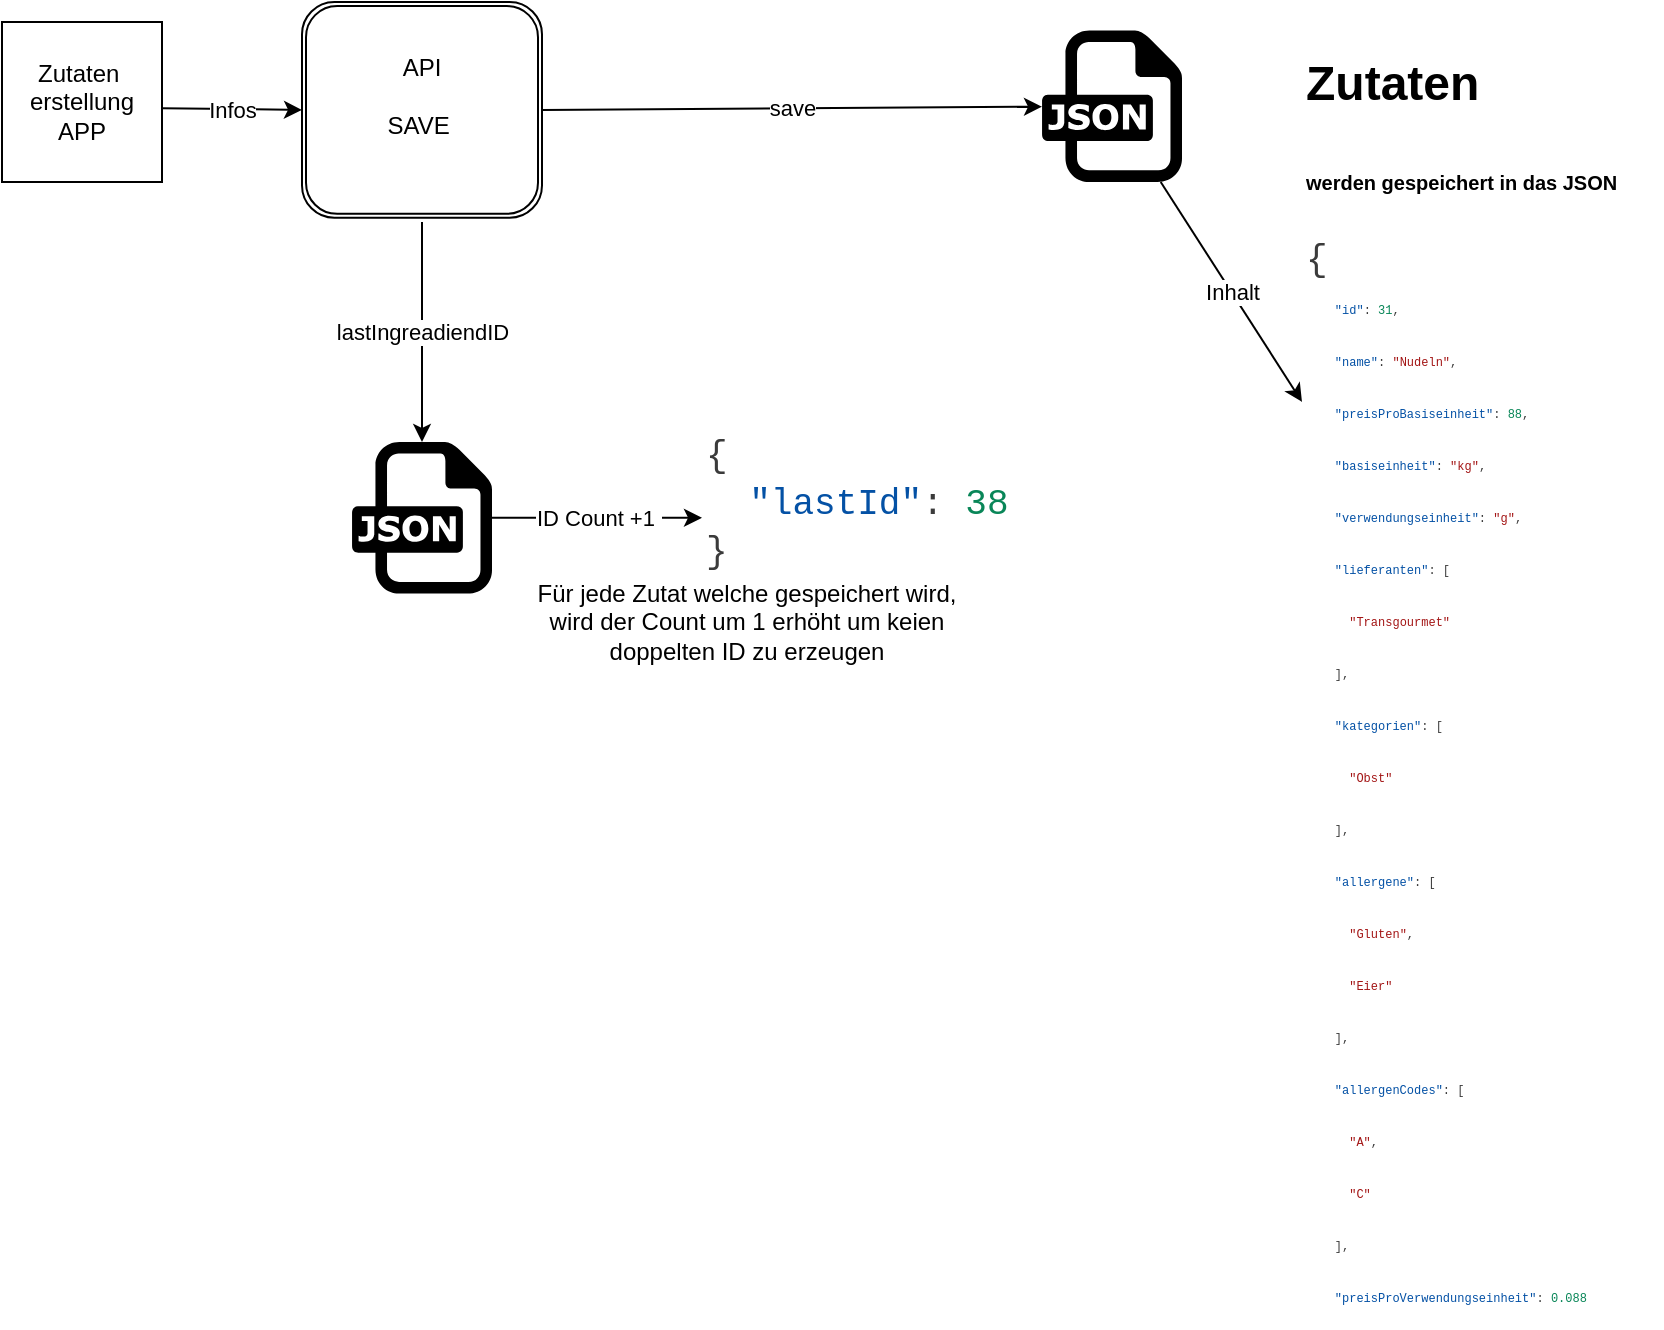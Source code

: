 <mxfile version="25.0.2">
  <diagram name="Seite-1" id="xRaBUaQqFaY1rbFo64zf">
    <mxGraphModel dx="1295" dy="758" grid="1" gridSize="10" guides="1" tooltips="1" connect="1" arrows="1" fold="1" page="1" pageScale="1" pageWidth="827" pageHeight="1169" math="0" shadow="0">
      <root>
        <mxCell id="0" />
        <mxCell id="1" parent="0" />
        <mxCell id="VmAqC0swEdf2sAjkA_wx-1" value="Zutaten&amp;nbsp;&lt;div&gt;erstellung&lt;/div&gt;&lt;div&gt;APP&lt;/div&gt;" style="whiteSpace=wrap;html=1;aspect=fixed;" vertex="1" parent="1">
          <mxGeometry x="10" y="10" width="80" height="80" as="geometry" />
        </mxCell>
        <mxCell id="VmAqC0swEdf2sAjkA_wx-3" value="" style="dashed=0;outlineConnect=0;html=1;align=center;labelPosition=center;verticalLabelPosition=bottom;verticalAlign=top;shape=mxgraph.weblogos.json" vertex="1" parent="1">
          <mxGeometry x="530" y="14.2" width="70" height="75.8" as="geometry" />
        </mxCell>
        <mxCell id="VmAqC0swEdf2sAjkA_wx-4" value="" style="endArrow=classic;html=1;rounded=0;exitX=1;exitY=0.5;exitDx=0;exitDy=0;" edge="1" parent="1" source="VmAqC0swEdf2sAjkA_wx-8" target="VmAqC0swEdf2sAjkA_wx-3">
          <mxGeometry relative="1" as="geometry">
            <mxPoint x="230" y="82" as="sourcePoint" />
            <mxPoint x="300" y="80" as="targetPoint" />
          </mxGeometry>
        </mxCell>
        <mxCell id="VmAqC0swEdf2sAjkA_wx-5" value="save" style="edgeLabel;resizable=0;html=1;;align=center;verticalAlign=middle;" connectable="0" vertex="1" parent="VmAqC0swEdf2sAjkA_wx-4">
          <mxGeometry relative="1" as="geometry" />
        </mxCell>
        <mxCell id="VmAqC0swEdf2sAjkA_wx-6" value="&lt;h1 style=&quot;margin-top: 0px;&quot;&gt;Zutaten&amp;nbsp;&lt;/h1&gt;&lt;h1 style=&quot;margin-top: 0px;&quot;&gt;&lt;font style=&quot;font-size: 10px;&quot;&gt;werden gespeichert in das JSON&lt;/font&gt;&amp;nbsp;&amp;nbsp;&lt;/h1&gt;&lt;div&gt;&lt;div style=&quot;color: rgb(59, 59, 59); background-color: rgb(255, 255, 255); font-family: Consolas, &amp;quot;Courier New&amp;quot;, monospace; line-height: 24px; white-space: pre;&quot;&gt;&lt;div style=&quot;font-size: 18px;&quot;&gt;{&lt;/div&gt;&lt;div style=&quot;&quot;&gt;&lt;font style=&quot;font-size: 6px;&quot;&gt;&amp;nbsp; &amp;nbsp; &lt;span style=&quot;color: rgb(4, 81, 165);&quot;&gt;&quot;id&quot;&lt;/span&gt;: &lt;span style=&quot;color: rgb(9, 134, 88);&quot;&gt;31&lt;/span&gt;,&lt;/font&gt;&lt;/div&gt;&lt;div style=&quot;&quot;&gt;&lt;font style=&quot;font-size: 6px;&quot;&gt;&amp;nbsp; &amp;nbsp; &lt;span style=&quot;color: #0451a5;&quot;&gt;&quot;name&quot;&lt;/span&gt;: &lt;span style=&quot;color: #a31515;&quot;&gt;&quot;Nudeln&quot;&lt;/span&gt;,&lt;/font&gt;&lt;/div&gt;&lt;div style=&quot;&quot;&gt;&lt;font style=&quot;font-size: 6px;&quot;&gt;&amp;nbsp; &amp;nbsp; &lt;span style=&quot;color: #0451a5;&quot;&gt;&quot;preisProBasiseinheit&quot;&lt;/span&gt;: &lt;span style=&quot;color: #098658;&quot;&gt;88&lt;/span&gt;,&lt;/font&gt;&lt;/div&gt;&lt;div style=&quot;&quot;&gt;&lt;font style=&quot;font-size: 6px;&quot;&gt;&amp;nbsp; &amp;nbsp; &lt;span style=&quot;color: #0451a5;&quot;&gt;&quot;basiseinheit&quot;&lt;/span&gt;: &lt;span style=&quot;color: #a31515;&quot;&gt;&quot;kg&quot;&lt;/span&gt;,&lt;/font&gt;&lt;/div&gt;&lt;div style=&quot;&quot;&gt;&lt;font style=&quot;font-size: 6px;&quot;&gt;&amp;nbsp; &amp;nbsp; &lt;span style=&quot;color: #0451a5;&quot;&gt;&quot;verwendungseinheit&quot;&lt;/span&gt;: &lt;span style=&quot;color: #a31515;&quot;&gt;&quot;g&quot;&lt;/span&gt;,&lt;/font&gt;&lt;/div&gt;&lt;div style=&quot;&quot;&gt;&lt;font style=&quot;font-size: 6px;&quot;&gt;&amp;nbsp; &amp;nbsp; &lt;span style=&quot;color: #0451a5;&quot;&gt;&quot;lieferanten&quot;&lt;/span&gt;: [&lt;/font&gt;&lt;/div&gt;&lt;div style=&quot;&quot;&gt;&lt;font style=&quot;font-size: 6px;&quot;&gt;&amp;nbsp; &amp;nbsp; &amp;nbsp; &lt;span style=&quot;color: #a31515;&quot;&gt;&quot;Transgourmet&quot;&lt;/span&gt;&lt;/font&gt;&lt;/div&gt;&lt;div style=&quot;&quot;&gt;&lt;font style=&quot;font-size: 6px;&quot;&gt;&amp;nbsp; &amp;nbsp; ],&lt;/font&gt;&lt;/div&gt;&lt;div style=&quot;&quot;&gt;&lt;font style=&quot;font-size: 6px;&quot;&gt;&amp;nbsp; &amp;nbsp; &lt;span style=&quot;color: #0451a5;&quot;&gt;&quot;kategorien&quot;&lt;/span&gt;: [&lt;/font&gt;&lt;/div&gt;&lt;div style=&quot;&quot;&gt;&lt;font style=&quot;font-size: 6px;&quot;&gt;&amp;nbsp; &amp;nbsp; &amp;nbsp; &lt;span style=&quot;color: #a31515;&quot;&gt;&quot;Obst&quot;&lt;/span&gt;&lt;/font&gt;&lt;/div&gt;&lt;div style=&quot;&quot;&gt;&lt;font style=&quot;font-size: 6px;&quot;&gt;&amp;nbsp; &amp;nbsp; ],&lt;/font&gt;&lt;/div&gt;&lt;div style=&quot;&quot;&gt;&lt;font style=&quot;font-size: 6px;&quot;&gt;&amp;nbsp; &amp;nbsp; &lt;span style=&quot;color: #0451a5;&quot;&gt;&quot;allergene&quot;&lt;/span&gt;: [&lt;/font&gt;&lt;/div&gt;&lt;div style=&quot;&quot;&gt;&lt;font style=&quot;font-size: 6px;&quot;&gt;&amp;nbsp; &amp;nbsp; &amp;nbsp; &lt;span style=&quot;color: #a31515;&quot;&gt;&quot;Gluten&quot;&lt;/span&gt;,&lt;/font&gt;&lt;/div&gt;&lt;div style=&quot;&quot;&gt;&lt;font style=&quot;font-size: 6px;&quot;&gt;&amp;nbsp; &amp;nbsp; &amp;nbsp; &lt;span style=&quot;color: #a31515;&quot;&gt;&quot;Eier&quot;&lt;/span&gt;&lt;/font&gt;&lt;/div&gt;&lt;div style=&quot;&quot;&gt;&lt;font style=&quot;font-size: 6px;&quot;&gt;&amp;nbsp; &amp;nbsp; ],&lt;/font&gt;&lt;/div&gt;&lt;div style=&quot;&quot;&gt;&lt;font style=&quot;font-size: 6px;&quot;&gt;&amp;nbsp; &amp;nbsp; &lt;span style=&quot;color: #0451a5;&quot;&gt;&quot;allergenCodes&quot;&lt;/span&gt;: [&lt;/font&gt;&lt;/div&gt;&lt;div style=&quot;&quot;&gt;&lt;font style=&quot;font-size: 6px;&quot;&gt;&amp;nbsp; &amp;nbsp; &amp;nbsp; &lt;span style=&quot;color: #a31515;&quot;&gt;&quot;A&quot;&lt;/span&gt;,&lt;/font&gt;&lt;/div&gt;&lt;div style=&quot;&quot;&gt;&lt;font style=&quot;font-size: 6px;&quot;&gt;&amp;nbsp; &amp;nbsp; &amp;nbsp; &lt;span style=&quot;color: #a31515;&quot;&gt;&quot;C&quot;&lt;/span&gt;&lt;/font&gt;&lt;/div&gt;&lt;div style=&quot;&quot;&gt;&lt;font style=&quot;font-size: 6px;&quot;&gt;&amp;nbsp; &amp;nbsp; ],&lt;/font&gt;&lt;/div&gt;&lt;div style=&quot;&quot;&gt;&lt;font style=&quot;font-size: 6px;&quot;&gt;&amp;nbsp; &amp;nbsp; &lt;span style=&quot;color: #0451a5;&quot;&gt;&quot;preisProVerwendungseinheit&quot;&lt;/span&gt;: &lt;span style=&quot;color: #098658;&quot;&gt;0.088&lt;/span&gt;&lt;/font&gt;&lt;/div&gt;&lt;div style=&quot;&quot;&gt;&lt;font style=&quot;font-size: 6px;&quot;&gt;&amp;nbsp; }&lt;/font&gt;&lt;/div&gt;&lt;/div&gt;&lt;/div&gt;" style="text;html=1;whiteSpace=wrap;overflow=hidden;rounded=0;" vertex="1" parent="1">
          <mxGeometry x="660" y="20" width="180" height="640" as="geometry" />
        </mxCell>
        <mxCell id="VmAqC0swEdf2sAjkA_wx-8" value="API&lt;div&gt;&lt;br&gt;&lt;/div&gt;&lt;div&gt;SAVE&amp;nbsp;&lt;/div&gt;&lt;div&gt;&amp;nbsp;&lt;/div&gt;" style="shape=ext;double=1;rounded=1;whiteSpace=wrap;html=1;rotation=0;" vertex="1" parent="1">
          <mxGeometry x="160" width="120" height="107.9" as="geometry" />
        </mxCell>
        <mxCell id="VmAqC0swEdf2sAjkA_wx-9" value="" style="dashed=0;outlineConnect=0;html=1;align=center;labelPosition=center;verticalLabelPosition=bottom;verticalAlign=top;shape=mxgraph.weblogos.json" vertex="1" parent="1">
          <mxGeometry x="185" y="220" width="70" height="75.8" as="geometry" />
        </mxCell>
        <mxCell id="VmAqC0swEdf2sAjkA_wx-10" value="" style="endArrow=classic;html=1;rounded=0;" edge="1" parent="1" target="VmAqC0swEdf2sAjkA_wx-9">
          <mxGeometry relative="1" as="geometry">
            <mxPoint x="220" y="110" as="sourcePoint" />
            <mxPoint x="540" y="62" as="targetPoint" />
            <Array as="points" />
          </mxGeometry>
        </mxCell>
        <mxCell id="VmAqC0swEdf2sAjkA_wx-11" value="lastIngreadiendID" style="edgeLabel;resizable=0;html=1;;align=center;verticalAlign=middle;" connectable="0" vertex="1" parent="VmAqC0swEdf2sAjkA_wx-10">
          <mxGeometry relative="1" as="geometry" />
        </mxCell>
        <mxCell id="VmAqC0swEdf2sAjkA_wx-13" value="&lt;div style=&quot;color: #3b3b3b;background-color: #ffffff;font-family: Consolas, &#39;Courier New&#39;, monospace;font-weight: normal;font-size: 18px;line-height: 24px;white-space: pre;&quot;&gt;&lt;div&gt;&lt;span style=&quot;color: #3b3b3b;&quot;&gt;{&lt;/span&gt;&lt;/div&gt;&lt;div&gt;&lt;span style=&quot;color: #3b3b3b;&quot;&gt;&amp;nbsp; &lt;/span&gt;&lt;span style=&quot;color: #0451a5;&quot;&gt;&quot;lastId&quot;&lt;/span&gt;&lt;span style=&quot;color: #3b3b3b;&quot;&gt;: &lt;/span&gt;&lt;span style=&quot;color: #098658;&quot;&gt;38&lt;/span&gt;&lt;/div&gt;&lt;div&gt;&lt;span style=&quot;color: #3b3b3b;&quot;&gt;}&lt;/span&gt;&lt;/div&gt;&lt;/div&gt;" style="text;whiteSpace=wrap;html=1;" vertex="1" parent="1">
          <mxGeometry x="360" y="207.9" width="170" height="100" as="geometry" />
        </mxCell>
        <mxCell id="VmAqC0swEdf2sAjkA_wx-14" value="" style="endArrow=classic;html=1;rounded=0;" edge="1" parent="1" source="VmAqC0swEdf2sAjkA_wx-3" target="VmAqC0swEdf2sAjkA_wx-6">
          <mxGeometry relative="1" as="geometry">
            <mxPoint x="360" y="132" as="sourcePoint" />
            <mxPoint x="610" y="130" as="targetPoint" />
          </mxGeometry>
        </mxCell>
        <mxCell id="VmAqC0swEdf2sAjkA_wx-15" value="Inhalt" style="edgeLabel;resizable=0;html=1;;align=center;verticalAlign=middle;" connectable="0" vertex="1" parent="VmAqC0swEdf2sAjkA_wx-14">
          <mxGeometry relative="1" as="geometry" />
        </mxCell>
        <mxCell id="VmAqC0swEdf2sAjkA_wx-16" value="" style="endArrow=classic;html=1;rounded=0;entryX=0;entryY=0.5;entryDx=0;entryDy=0;" edge="1" parent="1" source="VmAqC0swEdf2sAjkA_wx-9" target="VmAqC0swEdf2sAjkA_wx-13">
          <mxGeometry relative="1" as="geometry">
            <mxPoint x="230" y="118" as="sourcePoint" />
            <mxPoint x="230" y="230" as="targetPoint" />
          </mxGeometry>
        </mxCell>
        <mxCell id="VmAqC0swEdf2sAjkA_wx-17" value="ID Count +1&amp;nbsp;" style="edgeLabel;resizable=0;html=1;;align=center;verticalAlign=middle;" connectable="0" vertex="1" parent="VmAqC0swEdf2sAjkA_wx-16">
          <mxGeometry relative="1" as="geometry" />
        </mxCell>
        <mxCell id="VmAqC0swEdf2sAjkA_wx-18" value="Für jede Zutat welche gespeichert wird, wird der Count um 1 erhöht um keien doppelten ID zu erzeugen" style="text;html=1;align=center;verticalAlign=middle;whiteSpace=wrap;rounded=0;" vertex="1" parent="1">
          <mxGeometry x="270" y="280" width="225" height="60" as="geometry" />
        </mxCell>
        <mxCell id="VmAqC0swEdf2sAjkA_wx-20" value="" style="endArrow=classic;html=1;rounded=0;exitX=1;exitY=0.5;exitDx=0;exitDy=0;entryX=0;entryY=0.5;entryDx=0;entryDy=0;" edge="1" parent="1" target="VmAqC0swEdf2sAjkA_wx-8">
          <mxGeometry relative="1" as="geometry">
            <mxPoint x="90" y="53.1" as="sourcePoint" />
            <mxPoint x="340" y="51.1" as="targetPoint" />
          </mxGeometry>
        </mxCell>
        <mxCell id="VmAqC0swEdf2sAjkA_wx-21" value="Infos" style="edgeLabel;resizable=0;html=1;;align=center;verticalAlign=middle;" connectable="0" vertex="1" parent="VmAqC0swEdf2sAjkA_wx-20">
          <mxGeometry relative="1" as="geometry" />
        </mxCell>
      </root>
    </mxGraphModel>
  </diagram>
</mxfile>
